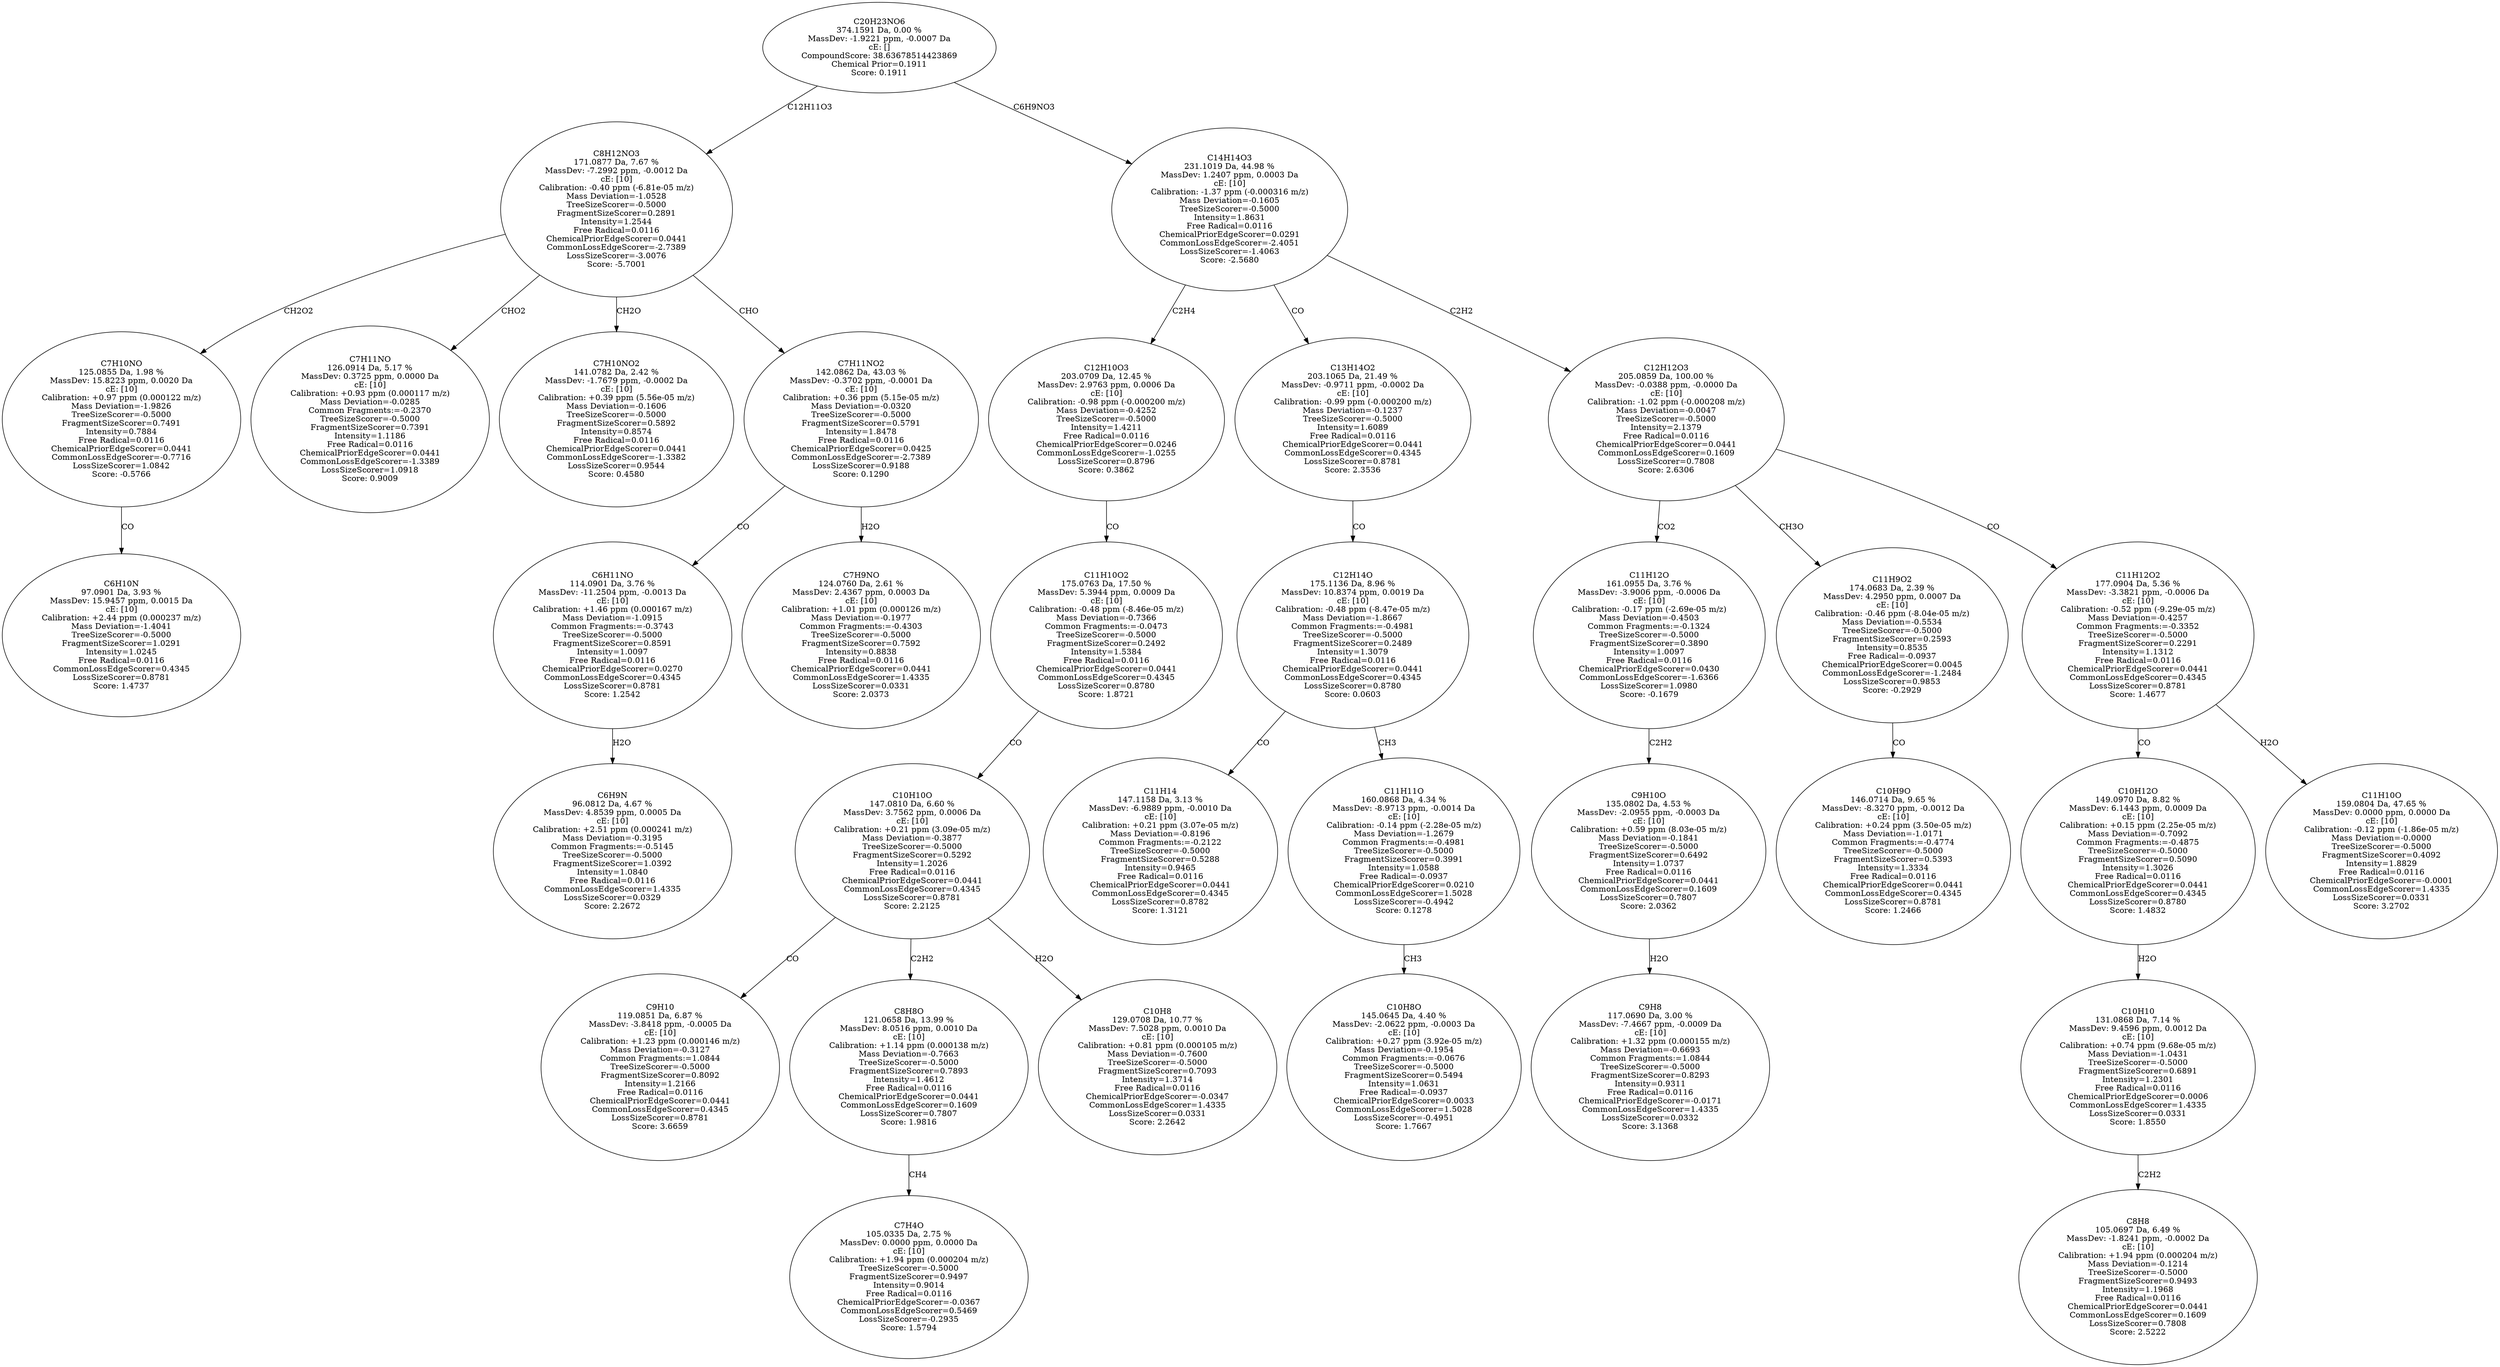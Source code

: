 strict digraph {
v1 [label="C6H10N\n97.0901 Da, 3.93 %\nMassDev: 15.9457 ppm, 0.0015 Da\ncE: [10]\nCalibration: +2.44 ppm (0.000237 m/z)\nMass Deviation=-1.4041\nTreeSizeScorer=-0.5000\nFragmentSizeScorer=1.0291\nIntensity=1.0245\nFree Radical=0.0116\nCommonLossEdgeScorer=0.4345\nLossSizeScorer=0.8781\nScore: 1.4737"];
v2 [label="C7H10NO\n125.0855 Da, 1.98 %\nMassDev: 15.8223 ppm, 0.0020 Da\ncE: [10]\nCalibration: +0.97 ppm (0.000122 m/z)\nMass Deviation=-1.9826\nTreeSizeScorer=-0.5000\nFragmentSizeScorer=0.7491\nIntensity=0.7884\nFree Radical=0.0116\nChemicalPriorEdgeScorer=0.0441\nCommonLossEdgeScorer=-0.7716\nLossSizeScorer=1.0842\nScore: -0.5766"];
v3 [label="C7H11NO\n126.0914 Da, 5.17 %\nMassDev: 0.3725 ppm, 0.0000 Da\ncE: [10]\nCalibration: +0.93 ppm (0.000117 m/z)\nMass Deviation=-0.0285\nCommon Fragments:=-0.2370\nTreeSizeScorer=-0.5000\nFragmentSizeScorer=0.7391\nIntensity=1.1186\nFree Radical=0.0116\nChemicalPriorEdgeScorer=0.0441\nCommonLossEdgeScorer=-1.3389\nLossSizeScorer=1.0918\nScore: 0.9009"];
v4 [label="C7H10NO2\n141.0782 Da, 2.42 %\nMassDev: -1.7679 ppm, -0.0002 Da\ncE: [10]\nCalibration: +0.39 ppm (5.56e-05 m/z)\nMass Deviation=-0.1606\nTreeSizeScorer=-0.5000\nFragmentSizeScorer=0.5892\nIntensity=0.8574\nFree Radical=0.0116\nChemicalPriorEdgeScorer=0.0441\nCommonLossEdgeScorer=-1.3382\nLossSizeScorer=0.9544\nScore: 0.4580"];
v5 [label="C6H9N\n96.0812 Da, 4.67 %\nMassDev: 4.8539 ppm, 0.0005 Da\ncE: [10]\nCalibration: +2.51 ppm (0.000241 m/z)\nMass Deviation=-0.3195\nCommon Fragments:=-0.5145\nTreeSizeScorer=-0.5000\nFragmentSizeScorer=1.0392\nIntensity=1.0840\nFree Radical=0.0116\nCommonLossEdgeScorer=1.4335\nLossSizeScorer=0.0329\nScore: 2.2672"];
v6 [label="C6H11NO\n114.0901 Da, 3.76 %\nMassDev: -11.2504 ppm, -0.0013 Da\ncE: [10]\nCalibration: +1.46 ppm (0.000167 m/z)\nMass Deviation=-1.0915\nCommon Fragments:=-0.3743\nTreeSizeScorer=-0.5000\nFragmentSizeScorer=0.8591\nIntensity=1.0097\nFree Radical=0.0116\nChemicalPriorEdgeScorer=0.0270\nCommonLossEdgeScorer=0.4345\nLossSizeScorer=0.8781\nScore: 1.2542"];
v7 [label="C7H9NO\n124.0760 Da, 2.61 %\nMassDev: 2.4367 ppm, 0.0003 Da\ncE: [10]\nCalibration: +1.01 ppm (0.000126 m/z)\nMass Deviation=-0.1977\nCommon Fragments:=-0.4303\nTreeSizeScorer=-0.5000\nFragmentSizeScorer=0.7592\nIntensity=0.8838\nFree Radical=0.0116\nChemicalPriorEdgeScorer=0.0441\nCommonLossEdgeScorer=1.4335\nLossSizeScorer=0.0331\nScore: 2.0373"];
v8 [label="C7H11NO2\n142.0862 Da, 43.03 %\nMassDev: -0.3702 ppm, -0.0001 Da\ncE: [10]\nCalibration: +0.36 ppm (5.15e-05 m/z)\nMass Deviation=-0.0320\nTreeSizeScorer=-0.5000\nFragmentSizeScorer=0.5791\nIntensity=1.8478\nFree Radical=0.0116\nChemicalPriorEdgeScorer=0.0425\nCommonLossEdgeScorer=-2.7389\nLossSizeScorer=0.9188\nScore: 0.1290"];
v9 [label="C8H12NO3\n171.0877 Da, 7.67 %\nMassDev: -7.2992 ppm, -0.0012 Da\ncE: [10]\nCalibration: -0.40 ppm (-6.81e-05 m/z)\nMass Deviation=-1.0528\nTreeSizeScorer=-0.5000\nFragmentSizeScorer=0.2891\nIntensity=1.2544\nFree Radical=0.0116\nChemicalPriorEdgeScorer=0.0441\nCommonLossEdgeScorer=-2.7389\nLossSizeScorer=-3.0076\nScore: -5.7001"];
v10 [label="C9H10\n119.0851 Da, 6.87 %\nMassDev: -3.8418 ppm, -0.0005 Da\ncE: [10]\nCalibration: +1.23 ppm (0.000146 m/z)\nMass Deviation=-0.3127\nCommon Fragments:=1.0844\nTreeSizeScorer=-0.5000\nFragmentSizeScorer=0.8092\nIntensity=1.2166\nFree Radical=0.0116\nChemicalPriorEdgeScorer=0.0441\nCommonLossEdgeScorer=0.4345\nLossSizeScorer=0.8781\nScore: 3.6659"];
v11 [label="C7H4O\n105.0335 Da, 2.75 %\nMassDev: 0.0000 ppm, 0.0000 Da\ncE: [10]\nCalibration: +1.94 ppm (0.000204 m/z)\nTreeSizeScorer=-0.5000\nFragmentSizeScorer=0.9497\nIntensity=0.9014\nFree Radical=0.0116\nChemicalPriorEdgeScorer=-0.0367\nCommonLossEdgeScorer=0.5469\nLossSizeScorer=-0.2935\nScore: 1.5794"];
v12 [label="C8H8O\n121.0658 Da, 13.99 %\nMassDev: 8.0516 ppm, 0.0010 Da\ncE: [10]\nCalibration: +1.14 ppm (0.000138 m/z)\nMass Deviation=-0.7663\nTreeSizeScorer=-0.5000\nFragmentSizeScorer=0.7893\nIntensity=1.4612\nFree Radical=0.0116\nChemicalPriorEdgeScorer=0.0441\nCommonLossEdgeScorer=0.1609\nLossSizeScorer=0.7807\nScore: 1.9816"];
v13 [label="C10H8\n129.0708 Da, 10.77 %\nMassDev: 7.5028 ppm, 0.0010 Da\ncE: [10]\nCalibration: +0.81 ppm (0.000105 m/z)\nMass Deviation=-0.7600\nTreeSizeScorer=-0.5000\nFragmentSizeScorer=0.7093\nIntensity=1.3714\nFree Radical=0.0116\nChemicalPriorEdgeScorer=-0.0347\nCommonLossEdgeScorer=1.4335\nLossSizeScorer=0.0331\nScore: 2.2642"];
v14 [label="C10H10O\n147.0810 Da, 6.60 %\nMassDev: 3.7562 ppm, 0.0006 Da\ncE: [10]\nCalibration: +0.21 ppm (3.09e-05 m/z)\nMass Deviation=-0.3877\nTreeSizeScorer=-0.5000\nFragmentSizeScorer=0.5292\nIntensity=1.2026\nFree Radical=0.0116\nChemicalPriorEdgeScorer=0.0441\nCommonLossEdgeScorer=0.4345\nLossSizeScorer=0.8781\nScore: 2.2125"];
v15 [label="C11H10O2\n175.0763 Da, 17.50 %\nMassDev: 5.3944 ppm, 0.0009 Da\ncE: [10]\nCalibration: -0.48 ppm (-8.46e-05 m/z)\nMass Deviation=-0.7366\nCommon Fragments:=-0.0473\nTreeSizeScorer=-0.5000\nFragmentSizeScorer=0.2492\nIntensity=1.5384\nFree Radical=0.0116\nChemicalPriorEdgeScorer=0.0441\nCommonLossEdgeScorer=0.4345\nLossSizeScorer=0.8780\nScore: 1.8721"];
v16 [label="C12H10O3\n203.0709 Da, 12.45 %\nMassDev: 2.9763 ppm, 0.0006 Da\ncE: [10]\nCalibration: -0.98 ppm (-0.000200 m/z)\nMass Deviation=-0.4252\nTreeSizeScorer=-0.5000\nIntensity=1.4211\nFree Radical=0.0116\nChemicalPriorEdgeScorer=0.0246\nCommonLossEdgeScorer=-1.0255\nLossSizeScorer=0.8796\nScore: 0.3862"];
v17 [label="C11H14\n147.1158 Da, 3.13 %\nMassDev: -6.9889 ppm, -0.0010 Da\ncE: [10]\nCalibration: +0.21 ppm (3.07e-05 m/z)\nMass Deviation=-0.8196\nCommon Fragments:=-0.2122\nTreeSizeScorer=-0.5000\nFragmentSizeScorer=0.5288\nIntensity=0.9465\nFree Radical=0.0116\nChemicalPriorEdgeScorer=0.0441\nCommonLossEdgeScorer=0.4345\nLossSizeScorer=0.8782\nScore: 1.3121"];
v18 [label="C10H8O\n145.0645 Da, 4.40 %\nMassDev: -2.0622 ppm, -0.0003 Da\ncE: [10]\nCalibration: +0.27 ppm (3.92e-05 m/z)\nMass Deviation=-0.1954\nCommon Fragments:=-0.0676\nTreeSizeScorer=-0.5000\nFragmentSizeScorer=0.5494\nIntensity=1.0631\nFree Radical=-0.0937\nChemicalPriorEdgeScorer=0.0033\nCommonLossEdgeScorer=1.5028\nLossSizeScorer=-0.4951\nScore: 1.7667"];
v19 [label="C11H11O\n160.0868 Da, 4.34 %\nMassDev: -8.9713 ppm, -0.0014 Da\ncE: [10]\nCalibration: -0.14 ppm (-2.28e-05 m/z)\nMass Deviation=-1.2679\nCommon Fragments:=-0.4981\nTreeSizeScorer=-0.5000\nFragmentSizeScorer=0.3991\nIntensity=1.0588\nFree Radical=-0.0937\nChemicalPriorEdgeScorer=0.0210\nCommonLossEdgeScorer=1.5028\nLossSizeScorer=-0.4942\nScore: 0.1278"];
v20 [label="C12H14O\n175.1136 Da, 8.96 %\nMassDev: 10.8374 ppm, 0.0019 Da\ncE: [10]\nCalibration: -0.48 ppm (-8.47e-05 m/z)\nMass Deviation=-1.8667\nCommon Fragments:=-0.4981\nTreeSizeScorer=-0.5000\nFragmentSizeScorer=0.2489\nIntensity=1.3079\nFree Radical=0.0116\nChemicalPriorEdgeScorer=0.0441\nCommonLossEdgeScorer=0.4345\nLossSizeScorer=0.8780\nScore: 0.0603"];
v21 [label="C13H14O2\n203.1065 Da, 21.49 %\nMassDev: -0.9711 ppm, -0.0002 Da\ncE: [10]\nCalibration: -0.99 ppm (-0.000200 m/z)\nMass Deviation=-0.1237\nTreeSizeScorer=-0.5000\nIntensity=1.6089\nFree Radical=0.0116\nChemicalPriorEdgeScorer=0.0441\nCommonLossEdgeScorer=0.4345\nLossSizeScorer=0.8781\nScore: 2.3536"];
v22 [label="C9H8\n117.0690 Da, 3.00 %\nMassDev: -7.4667 ppm, -0.0009 Da\ncE: [10]\nCalibration: +1.32 ppm (0.000155 m/z)\nMass Deviation=-0.6693\nCommon Fragments:=1.0844\nTreeSizeScorer=-0.5000\nFragmentSizeScorer=0.8293\nIntensity=0.9311\nFree Radical=0.0116\nChemicalPriorEdgeScorer=-0.0171\nCommonLossEdgeScorer=1.4335\nLossSizeScorer=0.0332\nScore: 3.1368"];
v23 [label="C9H10O\n135.0802 Da, 4.53 %\nMassDev: -2.0955 ppm, -0.0003 Da\ncE: [10]\nCalibration: +0.59 ppm (8.03e-05 m/z)\nMass Deviation=-0.1841\nTreeSizeScorer=-0.5000\nFragmentSizeScorer=0.6492\nIntensity=1.0737\nFree Radical=0.0116\nChemicalPriorEdgeScorer=0.0441\nCommonLossEdgeScorer=0.1609\nLossSizeScorer=0.7807\nScore: 2.0362"];
v24 [label="C11H12O\n161.0955 Da, 3.76 %\nMassDev: -3.9006 ppm, -0.0006 Da\ncE: [10]\nCalibration: -0.17 ppm (-2.69e-05 m/z)\nMass Deviation=-0.4503\nCommon Fragments:=-0.1324\nTreeSizeScorer=-0.5000\nFragmentSizeScorer=0.3890\nIntensity=1.0097\nFree Radical=0.0116\nChemicalPriorEdgeScorer=0.0430\nCommonLossEdgeScorer=-1.6366\nLossSizeScorer=1.0980\nScore: -0.1679"];
v25 [label="C10H9O\n146.0714 Da, 9.65 %\nMassDev: -8.3270 ppm, -0.0012 Da\ncE: [10]\nCalibration: +0.24 ppm (3.50e-05 m/z)\nMass Deviation=-1.0171\nCommon Fragments:=-0.4774\nTreeSizeScorer=-0.5000\nFragmentSizeScorer=0.5393\nIntensity=1.3334\nFree Radical=0.0116\nChemicalPriorEdgeScorer=0.0441\nCommonLossEdgeScorer=0.4345\nLossSizeScorer=0.8781\nScore: 1.2466"];
v26 [label="C11H9O2\n174.0683 Da, 2.39 %\nMassDev: 4.2950 ppm, 0.0007 Da\ncE: [10]\nCalibration: -0.46 ppm (-8.04e-05 m/z)\nMass Deviation=-0.5534\nTreeSizeScorer=-0.5000\nFragmentSizeScorer=0.2593\nIntensity=0.8535\nFree Radical=-0.0937\nChemicalPriorEdgeScorer=0.0045\nCommonLossEdgeScorer=-1.2484\nLossSizeScorer=0.9853\nScore: -0.2929"];
v27 [label="C8H8\n105.0697 Da, 6.49 %\nMassDev: -1.8241 ppm, -0.0002 Da\ncE: [10]\nCalibration: +1.94 ppm (0.000204 m/z)\nMass Deviation=-0.1214\nTreeSizeScorer=-0.5000\nFragmentSizeScorer=0.9493\nIntensity=1.1968\nFree Radical=0.0116\nChemicalPriorEdgeScorer=0.0441\nCommonLossEdgeScorer=0.1609\nLossSizeScorer=0.7808\nScore: 2.5222"];
v28 [label="C10H10\n131.0868 Da, 7.14 %\nMassDev: 9.4596 ppm, 0.0012 Da\ncE: [10]\nCalibration: +0.74 ppm (9.68e-05 m/z)\nMass Deviation=-1.0431\nTreeSizeScorer=-0.5000\nFragmentSizeScorer=0.6891\nIntensity=1.2301\nFree Radical=0.0116\nChemicalPriorEdgeScorer=0.0006\nCommonLossEdgeScorer=1.4335\nLossSizeScorer=0.0331\nScore: 1.8550"];
v29 [label="C10H12O\n149.0970 Da, 8.82 %\nMassDev: 6.1443 ppm, 0.0009 Da\ncE: [10]\nCalibration: +0.15 ppm (2.25e-05 m/z)\nMass Deviation=-0.7092\nCommon Fragments:=-0.4875\nTreeSizeScorer=-0.5000\nFragmentSizeScorer=0.5090\nIntensity=1.3026\nFree Radical=0.0116\nChemicalPriorEdgeScorer=0.0441\nCommonLossEdgeScorer=0.4345\nLossSizeScorer=0.8780\nScore: 1.4832"];
v30 [label="C11H10O\n159.0804 Da, 47.65 %\nMassDev: 0.0000 ppm, 0.0000 Da\ncE: [10]\nCalibration: -0.12 ppm (-1.86e-05 m/z)\nMass Deviation=-0.0000\nTreeSizeScorer=-0.5000\nFragmentSizeScorer=0.4092\nIntensity=1.8829\nFree Radical=0.0116\nChemicalPriorEdgeScorer=-0.0001\nCommonLossEdgeScorer=1.4335\nLossSizeScorer=0.0331\nScore: 3.2702"];
v31 [label="C11H12O2\n177.0904 Da, 5.36 %\nMassDev: -3.3821 ppm, -0.0006 Da\ncE: [10]\nCalibration: -0.52 ppm (-9.29e-05 m/z)\nMass Deviation=-0.4257\nCommon Fragments:=-0.3352\nTreeSizeScorer=-0.5000\nFragmentSizeScorer=0.2291\nIntensity=1.1312\nFree Radical=0.0116\nChemicalPriorEdgeScorer=0.0441\nCommonLossEdgeScorer=0.4345\nLossSizeScorer=0.8781\nScore: 1.4677"];
v32 [label="C12H12O3\n205.0859 Da, 100.00 %\nMassDev: -0.0388 ppm, -0.0000 Da\ncE: [10]\nCalibration: -1.02 ppm (-0.000208 m/z)\nMass Deviation=-0.0047\nTreeSizeScorer=-0.5000\nIntensity=2.1379\nFree Radical=0.0116\nChemicalPriorEdgeScorer=0.0441\nCommonLossEdgeScorer=0.1609\nLossSizeScorer=0.7808\nScore: 2.6306"];
v33 [label="C14H14O3\n231.1019 Da, 44.98 %\nMassDev: 1.2407 ppm, 0.0003 Da\ncE: [10]\nCalibration: -1.37 ppm (-0.000316 m/z)\nMass Deviation=-0.1605\nTreeSizeScorer=-0.5000\nIntensity=1.8631\nFree Radical=0.0116\nChemicalPriorEdgeScorer=0.0291\nCommonLossEdgeScorer=-2.4051\nLossSizeScorer=-1.4063\nScore: -2.5680"];
v34 [label="C20H23NO6\n374.1591 Da, 0.00 %\nMassDev: -1.9221 ppm, -0.0007 Da\ncE: []\nCompoundScore: 38.63678514423869\nChemical Prior=0.1911\nScore: 0.1911"];
v2 -> v1 [label="CO"];
v9 -> v2 [label="CH2O2"];
v9 -> v3 [label="CHO2"];
v9 -> v4 [label="CH2O"];
v6 -> v5 [label="H2O"];
v8 -> v6 [label="CO"];
v8 -> v7 [label="H2O"];
v9 -> v8 [label="CHO"];
v34 -> v9 [label="C12H11O3"];
v14 -> v10 [label="CO"];
v12 -> v11 [label="CH4"];
v14 -> v12 [label="C2H2"];
v14 -> v13 [label="H2O"];
v15 -> v14 [label="CO"];
v16 -> v15 [label="CO"];
v33 -> v16 [label="C2H4"];
v20 -> v17 [label="CO"];
v19 -> v18 [label="CH3"];
v20 -> v19 [label="CH3"];
v21 -> v20 [label="CO"];
v33 -> v21 [label="CO"];
v23 -> v22 [label="H2O"];
v24 -> v23 [label="C2H2"];
v32 -> v24 [label="CO2"];
v26 -> v25 [label="CO"];
v32 -> v26 [label="CH3O"];
v28 -> v27 [label="C2H2"];
v29 -> v28 [label="H2O"];
v31 -> v29 [label="CO"];
v31 -> v30 [label="H2O"];
v32 -> v31 [label="CO"];
v33 -> v32 [label="C2H2"];
v34 -> v33 [label="C6H9NO3"];
}